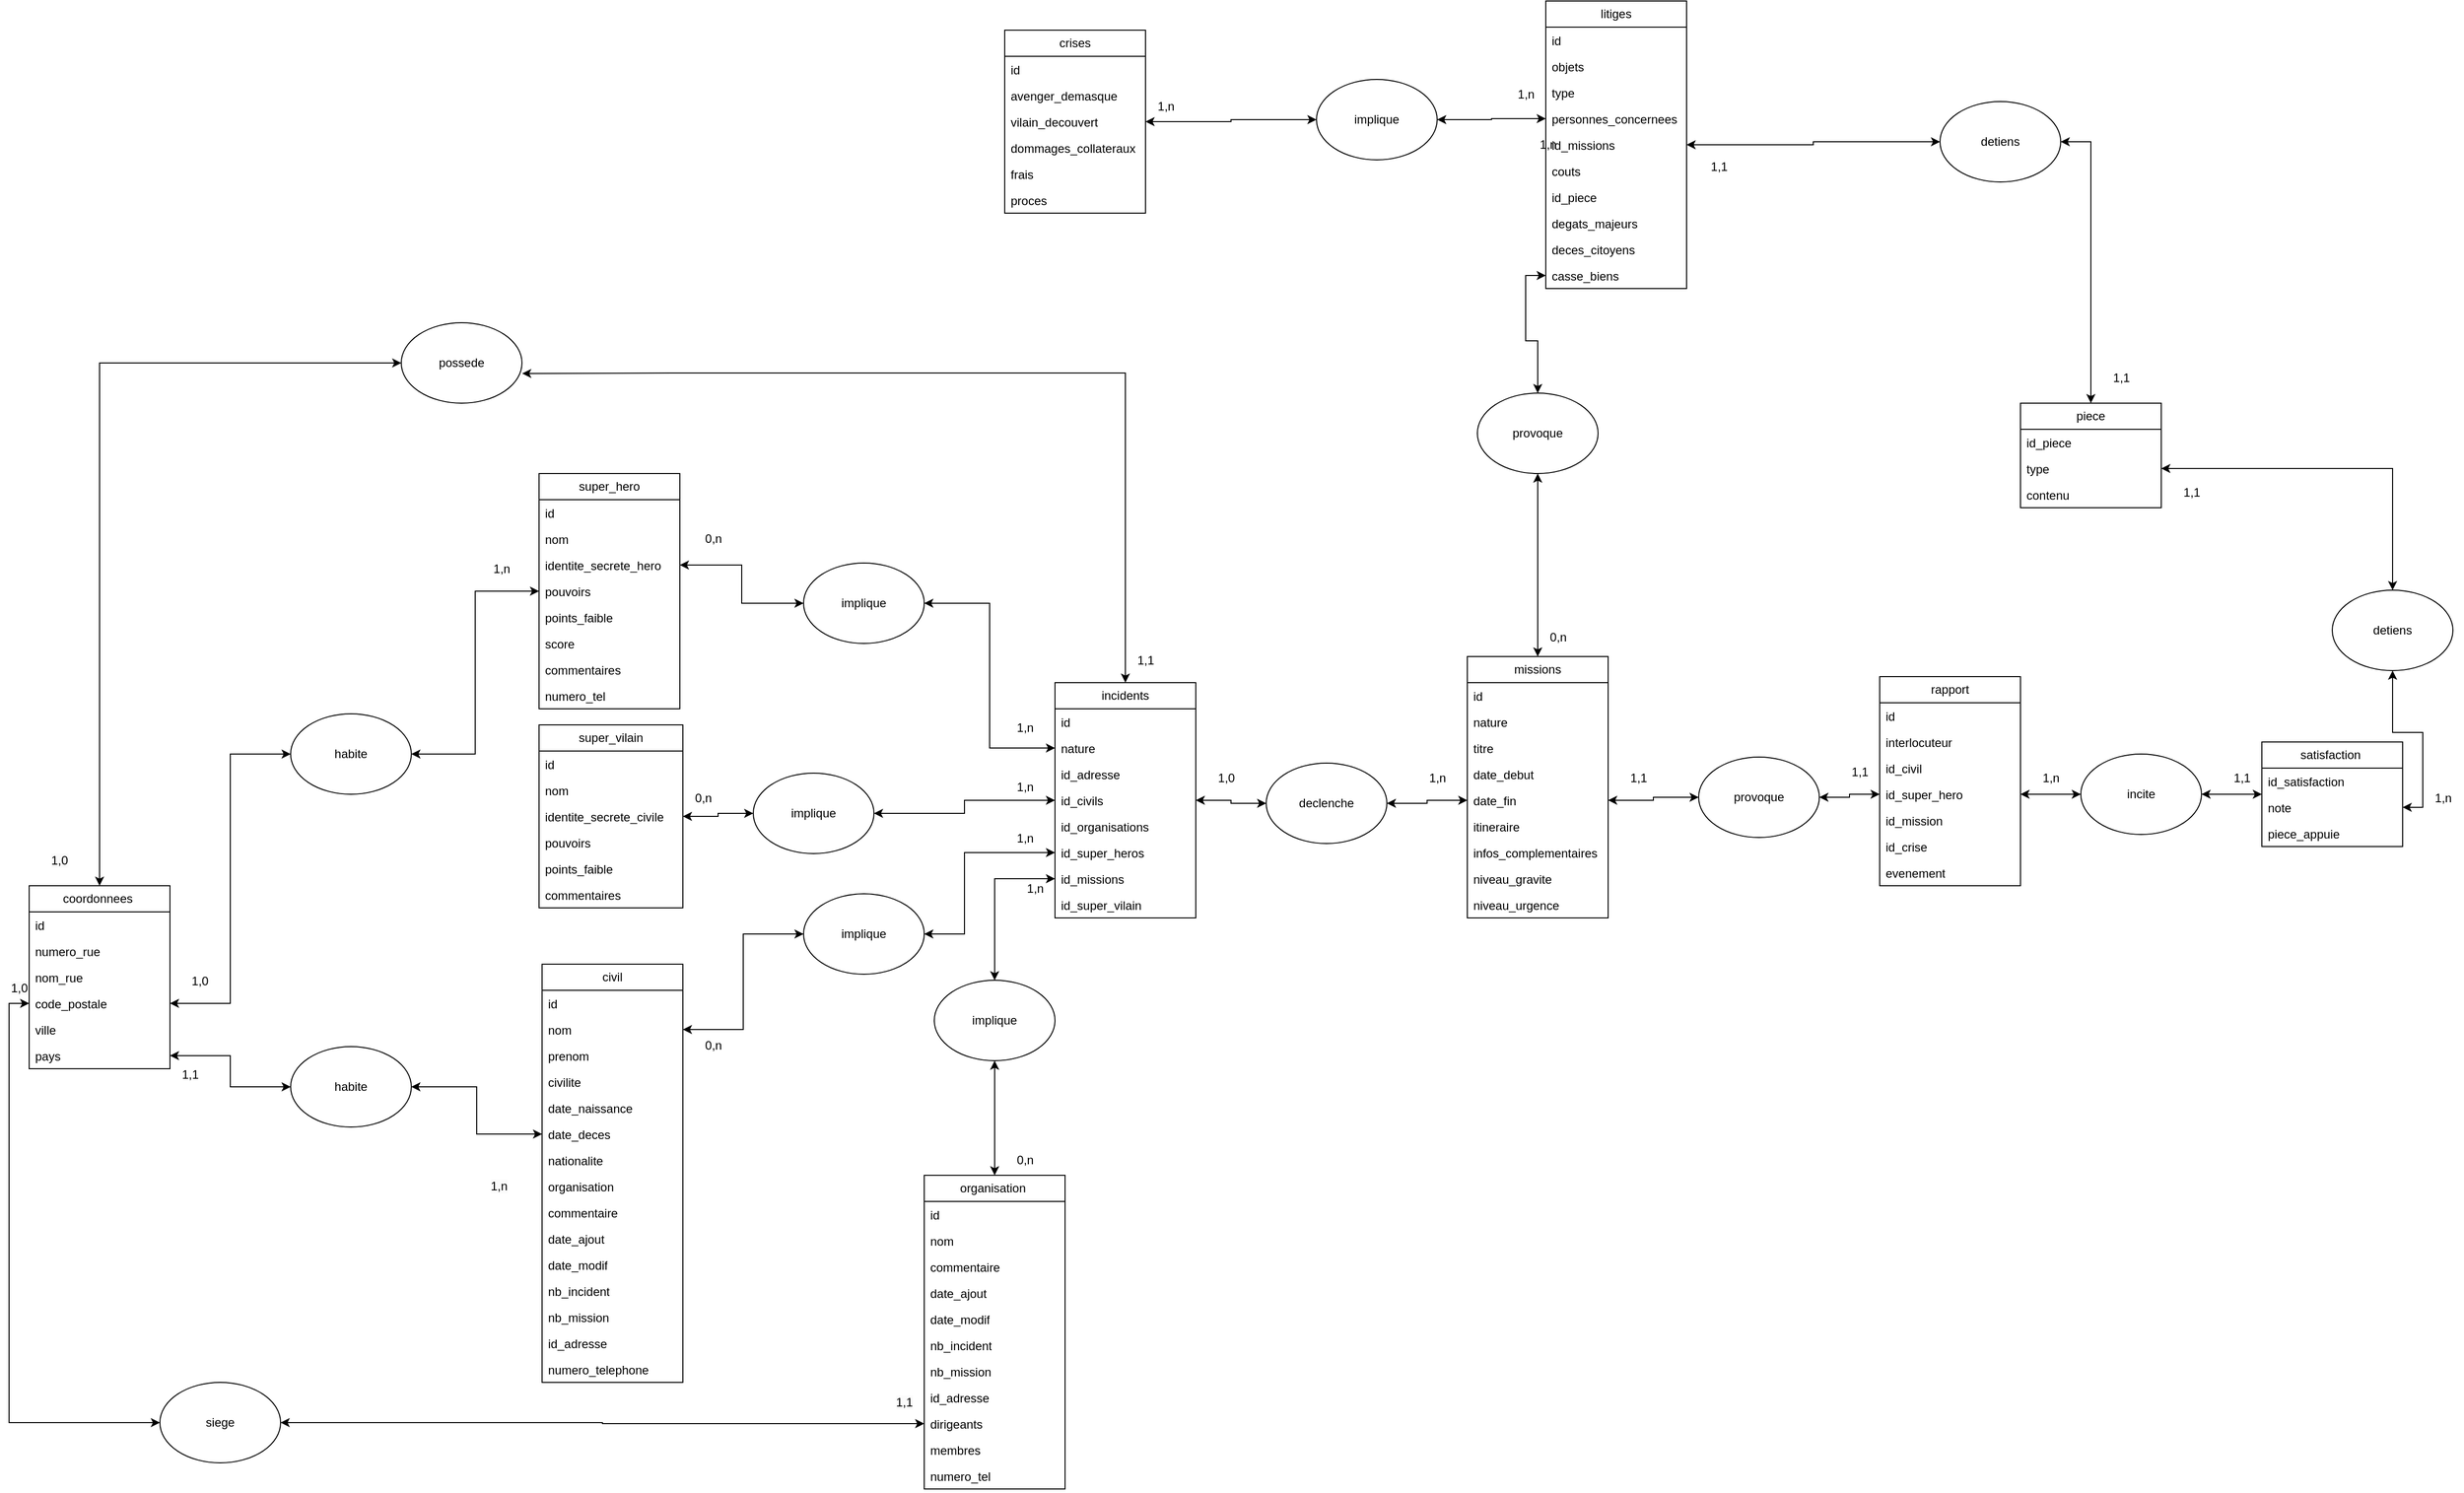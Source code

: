 <mxfile version="23.1.3" type="github">
  <diagram name="Page-1" id="drY-wZDhREdRyINAQodM">
    <mxGraphModel dx="614" dy="1860" grid="1" gridSize="10" guides="1" tooltips="1" connect="1" arrows="1" fold="1" page="1" pageScale="1" pageWidth="827" pageHeight="1169" math="0" shadow="0">
      <root>
        <mxCell id="0" />
        <mxCell id="1" parent="0" />
        <mxCell id="LYYIIcATy2bvd_kHGyTa-5" value="super_hero" style="swimlane;fontStyle=0;childLayout=stackLayout;horizontal=1;startSize=26;fillColor=none;horizontalStack=0;resizeParent=1;resizeParentMax=0;resizeLast=0;collapsible=1;marginBottom=0;whiteSpace=wrap;html=1;" parent="1" vertex="1">
          <mxGeometry x="997" y="-170" width="140" height="234" as="geometry" />
        </mxCell>
        <mxCell id="LYYIIcATy2bvd_kHGyTa-81" value="id" style="text;strokeColor=none;fillColor=none;align=left;verticalAlign=top;spacingLeft=4;spacingRight=4;overflow=hidden;rotatable=0;points=[[0,0.5],[1,0.5]];portConstraint=eastwest;whiteSpace=wrap;html=1;" parent="LYYIIcATy2bvd_kHGyTa-5" vertex="1">
          <mxGeometry y="26" width="140" height="26" as="geometry" />
        </mxCell>
        <mxCell id="LYYIIcATy2bvd_kHGyTa-6" value="nom&lt;span style=&quot;white-space: pre;&quot;&gt;&#x9;&lt;/span&gt;&lt;span style=&quot;white-space: pre;&quot;&gt;&#x9;&lt;/span&gt;" style="text;strokeColor=none;fillColor=none;align=left;verticalAlign=top;spacingLeft=4;spacingRight=4;overflow=hidden;rotatable=0;points=[[0,0.5],[1,0.5]];portConstraint=eastwest;whiteSpace=wrap;html=1;" parent="LYYIIcATy2bvd_kHGyTa-5" vertex="1">
          <mxGeometry y="52" width="140" height="26" as="geometry" />
        </mxCell>
        <mxCell id="LYYIIcATy2bvd_kHGyTa-7" value="identite_secrete_hero" style="text;strokeColor=none;fillColor=none;align=left;verticalAlign=top;spacingLeft=4;spacingRight=4;overflow=hidden;rotatable=0;points=[[0,0.5],[1,0.5]];portConstraint=eastwest;whiteSpace=wrap;html=1;" parent="LYYIIcATy2bvd_kHGyTa-5" vertex="1">
          <mxGeometry y="78" width="140" height="26" as="geometry" />
        </mxCell>
        <mxCell id="LYYIIcATy2bvd_kHGyTa-8" value="pouvoirs" style="text;strokeColor=none;fillColor=none;align=left;verticalAlign=top;spacingLeft=4;spacingRight=4;overflow=hidden;rotatable=0;points=[[0,0.5],[1,0.5]];portConstraint=eastwest;whiteSpace=wrap;html=1;" parent="LYYIIcATy2bvd_kHGyTa-5" vertex="1">
          <mxGeometry y="104" width="140" height="26" as="geometry" />
        </mxCell>
        <mxCell id="LYYIIcATy2bvd_kHGyTa-67" value="points_faible" style="text;strokeColor=none;fillColor=none;align=left;verticalAlign=top;spacingLeft=4;spacingRight=4;overflow=hidden;rotatable=0;points=[[0,0.5],[1,0.5]];portConstraint=eastwest;whiteSpace=wrap;html=1;" parent="LYYIIcATy2bvd_kHGyTa-5" vertex="1">
          <mxGeometry y="130" width="140" height="26" as="geometry" />
        </mxCell>
        <mxCell id="LYYIIcATy2bvd_kHGyTa-66" value="score" style="text;strokeColor=none;fillColor=none;align=left;verticalAlign=top;spacingLeft=4;spacingRight=4;overflow=hidden;rotatable=0;points=[[0,0.5],[1,0.5]];portConstraint=eastwest;whiteSpace=wrap;html=1;" parent="LYYIIcATy2bvd_kHGyTa-5" vertex="1">
          <mxGeometry y="156" width="140" height="26" as="geometry" />
        </mxCell>
        <mxCell id="LYYIIcATy2bvd_kHGyTa-69" value="commentaires" style="text;strokeColor=none;fillColor=none;align=left;verticalAlign=top;spacingLeft=4;spacingRight=4;overflow=hidden;rotatable=0;points=[[0,0.5],[1,0.5]];portConstraint=eastwest;whiteSpace=wrap;html=1;" parent="LYYIIcATy2bvd_kHGyTa-5" vertex="1">
          <mxGeometry y="182" width="140" height="26" as="geometry" />
        </mxCell>
        <mxCell id="u0G0n9bMGDIUMsJXVCb2-39" value="numero_tel" style="text;strokeColor=none;fillColor=none;align=left;verticalAlign=top;spacingLeft=4;spacingRight=4;overflow=hidden;rotatable=0;points=[[0,0.5],[1,0.5]];portConstraint=eastwest;whiteSpace=wrap;html=1;" parent="LYYIIcATy2bvd_kHGyTa-5" vertex="1">
          <mxGeometry y="208" width="140" height="26" as="geometry" />
        </mxCell>
        <mxCell id="LYYIIcATy2bvd_kHGyTa-13" value="civil" style="swimlane;fontStyle=0;childLayout=stackLayout;horizontal=1;startSize=26;fillColor=none;horizontalStack=0;resizeParent=1;resizeParentMax=0;resizeLast=0;collapsible=1;marginBottom=0;whiteSpace=wrap;html=1;" parent="1" vertex="1">
          <mxGeometry x="1000" y="318" width="140" height="416" as="geometry" />
        </mxCell>
        <mxCell id="LYYIIcATy2bvd_kHGyTa-84" value="id" style="text;strokeColor=none;fillColor=none;align=left;verticalAlign=top;spacingLeft=4;spacingRight=4;overflow=hidden;rotatable=0;points=[[0,0.5],[1,0.5]];portConstraint=eastwest;whiteSpace=wrap;html=1;" parent="LYYIIcATy2bvd_kHGyTa-13" vertex="1">
          <mxGeometry y="26" width="140" height="26" as="geometry" />
        </mxCell>
        <mxCell id="LYYIIcATy2bvd_kHGyTa-14" value="nom" style="text;strokeColor=none;fillColor=none;align=left;verticalAlign=top;spacingLeft=4;spacingRight=4;overflow=hidden;rotatable=0;points=[[0,0.5],[1,0.5]];portConstraint=eastwest;whiteSpace=wrap;html=1;" parent="LYYIIcATy2bvd_kHGyTa-13" vertex="1">
          <mxGeometry y="52" width="140" height="26" as="geometry" />
        </mxCell>
        <mxCell id="LYYIIcATy2bvd_kHGyTa-15" value="prenom" style="text;strokeColor=none;fillColor=none;align=left;verticalAlign=top;spacingLeft=4;spacingRight=4;overflow=hidden;rotatable=0;points=[[0,0.5],[1,0.5]];portConstraint=eastwest;whiteSpace=wrap;html=1;" parent="LYYIIcATy2bvd_kHGyTa-13" vertex="1">
          <mxGeometry y="78" width="140" height="26" as="geometry" />
        </mxCell>
        <mxCell id="LYYIIcATy2bvd_kHGyTa-16" value="civilite" style="text;strokeColor=none;fillColor=none;align=left;verticalAlign=top;spacingLeft=4;spacingRight=4;overflow=hidden;rotatable=0;points=[[0,0.5],[1,0.5]];portConstraint=eastwest;whiteSpace=wrap;html=1;" parent="LYYIIcATy2bvd_kHGyTa-13" vertex="1">
          <mxGeometry y="104" width="140" height="26" as="geometry" />
        </mxCell>
        <mxCell id="LYYIIcATy2bvd_kHGyTa-86" value="date_naissance" style="text;strokeColor=none;fillColor=none;align=left;verticalAlign=top;spacingLeft=4;spacingRight=4;overflow=hidden;rotatable=0;points=[[0,0.5],[1,0.5]];portConstraint=eastwest;whiteSpace=wrap;html=1;" parent="LYYIIcATy2bvd_kHGyTa-13" vertex="1">
          <mxGeometry y="130" width="140" height="26" as="geometry" />
        </mxCell>
        <mxCell id="LYYIIcATy2bvd_kHGyTa-87" value="date_deces" style="text;strokeColor=none;fillColor=none;align=left;verticalAlign=top;spacingLeft=4;spacingRight=4;overflow=hidden;rotatable=0;points=[[0,0.5],[1,0.5]];portConstraint=eastwest;whiteSpace=wrap;html=1;" parent="LYYIIcATy2bvd_kHGyTa-13" vertex="1">
          <mxGeometry y="156" width="140" height="26" as="geometry" />
        </mxCell>
        <mxCell id="LYYIIcATy2bvd_kHGyTa-88" value="nationalite" style="text;strokeColor=none;fillColor=none;align=left;verticalAlign=top;spacingLeft=4;spacingRight=4;overflow=hidden;rotatable=0;points=[[0,0.5],[1,0.5]];portConstraint=eastwest;whiteSpace=wrap;html=1;" parent="LYYIIcATy2bvd_kHGyTa-13" vertex="1">
          <mxGeometry y="182" width="140" height="26" as="geometry" />
        </mxCell>
        <mxCell id="LYYIIcATy2bvd_kHGyTa-90" value="organisation" style="text;strokeColor=none;fillColor=none;align=left;verticalAlign=top;spacingLeft=4;spacingRight=4;overflow=hidden;rotatable=0;points=[[0,0.5],[1,0.5]];portConstraint=eastwest;whiteSpace=wrap;html=1;" parent="LYYIIcATy2bvd_kHGyTa-13" vertex="1">
          <mxGeometry y="208" width="140" height="26" as="geometry" />
        </mxCell>
        <mxCell id="LYYIIcATy2bvd_kHGyTa-92" value="commentaire" style="text;strokeColor=none;fillColor=none;align=left;verticalAlign=top;spacingLeft=4;spacingRight=4;overflow=hidden;rotatable=0;points=[[0,0.5],[1,0.5]];portConstraint=eastwest;whiteSpace=wrap;html=1;" parent="LYYIIcATy2bvd_kHGyTa-13" vertex="1">
          <mxGeometry y="234" width="140" height="26" as="geometry" />
        </mxCell>
        <mxCell id="LYYIIcATy2bvd_kHGyTa-91" value="date_ajout" style="text;strokeColor=none;fillColor=none;align=left;verticalAlign=top;spacingLeft=4;spacingRight=4;overflow=hidden;rotatable=0;points=[[0,0.5],[1,0.5]];portConstraint=eastwest;whiteSpace=wrap;html=1;" parent="LYYIIcATy2bvd_kHGyTa-13" vertex="1">
          <mxGeometry y="260" width="140" height="26" as="geometry" />
        </mxCell>
        <mxCell id="LYYIIcATy2bvd_kHGyTa-93" value="date_modif" style="text;strokeColor=none;fillColor=none;align=left;verticalAlign=top;spacingLeft=4;spacingRight=4;overflow=hidden;rotatable=0;points=[[0,0.5],[1,0.5]];portConstraint=eastwest;whiteSpace=wrap;html=1;" parent="LYYIIcATy2bvd_kHGyTa-13" vertex="1">
          <mxGeometry y="286" width="140" height="26" as="geometry" />
        </mxCell>
        <mxCell id="LYYIIcATy2bvd_kHGyTa-97" value="nb_incident" style="text;strokeColor=none;fillColor=none;align=left;verticalAlign=top;spacingLeft=4;spacingRight=4;overflow=hidden;rotatable=0;points=[[0,0.5],[1,0.5]];portConstraint=eastwest;whiteSpace=wrap;html=1;" parent="LYYIIcATy2bvd_kHGyTa-13" vertex="1">
          <mxGeometry y="312" width="140" height="26" as="geometry" />
        </mxCell>
        <mxCell id="LYYIIcATy2bvd_kHGyTa-95" value="nb_mission" style="text;strokeColor=none;fillColor=none;align=left;verticalAlign=top;spacingLeft=4;spacingRight=4;overflow=hidden;rotatable=0;points=[[0,0.5],[1,0.5]];portConstraint=eastwest;whiteSpace=wrap;html=1;" parent="LYYIIcATy2bvd_kHGyTa-13" vertex="1">
          <mxGeometry y="338" width="140" height="26" as="geometry" />
        </mxCell>
        <mxCell id="LYYIIcATy2bvd_kHGyTa-98" value="id_adresse" style="text;strokeColor=none;fillColor=none;align=left;verticalAlign=top;spacingLeft=4;spacingRight=4;overflow=hidden;rotatable=0;points=[[0,0.5],[1,0.5]];portConstraint=eastwest;whiteSpace=wrap;html=1;" parent="LYYIIcATy2bvd_kHGyTa-13" vertex="1">
          <mxGeometry y="364" width="140" height="26" as="geometry" />
        </mxCell>
        <mxCell id="u0G0n9bMGDIUMsJXVCb2-74" value="numero_telephone" style="text;strokeColor=none;fillColor=none;align=left;verticalAlign=top;spacingLeft=4;spacingRight=4;overflow=hidden;rotatable=0;points=[[0,0.5],[1,0.5]];portConstraint=eastwest;whiteSpace=wrap;html=1;" parent="LYYIIcATy2bvd_kHGyTa-13" vertex="1">
          <mxGeometry y="390" width="140" height="26" as="geometry" />
        </mxCell>
        <mxCell id="LYYIIcATy2bvd_kHGyTa-191" style="edgeStyle=orthogonalEdgeStyle;rounded=0;orthogonalLoop=1;jettySize=auto;html=1;exitX=0.5;exitY=0;exitDx=0;exitDy=0;entryX=0;entryY=0.5;entryDx=0;entryDy=0;startArrow=classic;startFill=1;" parent="1" source="u0G0n9bMGDIUMsJXVCb2-26" target="LYYIIcATy2bvd_kHGyTa-33" edge="1">
          <mxGeometry relative="1" as="geometry" />
        </mxCell>
        <mxCell id="LYYIIcATy2bvd_kHGyTa-17" value="missions" style="swimlane;fontStyle=0;childLayout=stackLayout;horizontal=1;startSize=26;fillColor=none;horizontalStack=0;resizeParent=1;resizeParentMax=0;resizeLast=0;collapsible=1;marginBottom=0;whiteSpace=wrap;html=1;" parent="1" vertex="1">
          <mxGeometry x="1920" y="12" width="140" height="260" as="geometry" />
        </mxCell>
        <mxCell id="LYYIIcATy2bvd_kHGyTa-18" value="id" style="text;strokeColor=none;fillColor=none;align=left;verticalAlign=top;spacingLeft=4;spacingRight=4;overflow=hidden;rotatable=0;points=[[0,0.5],[1,0.5]];portConstraint=eastwest;whiteSpace=wrap;html=1;" parent="LYYIIcATy2bvd_kHGyTa-17" vertex="1">
          <mxGeometry y="26" width="140" height="26" as="geometry" />
        </mxCell>
        <mxCell id="LYYIIcATy2bvd_kHGyTa-19" value="nature" style="text;strokeColor=none;fillColor=none;align=left;verticalAlign=top;spacingLeft=4;spacingRight=4;overflow=hidden;rotatable=0;points=[[0,0.5],[1,0.5]];portConstraint=eastwest;whiteSpace=wrap;html=1;" parent="LYYIIcATy2bvd_kHGyTa-17" vertex="1">
          <mxGeometry y="52" width="140" height="26" as="geometry" />
        </mxCell>
        <mxCell id="LYYIIcATy2bvd_kHGyTa-20" value="titre" style="text;strokeColor=none;fillColor=none;align=left;verticalAlign=top;spacingLeft=4;spacingRight=4;overflow=hidden;rotatable=0;points=[[0,0.5],[1,0.5]];portConstraint=eastwest;whiteSpace=wrap;html=1;" parent="LYYIIcATy2bvd_kHGyTa-17" vertex="1">
          <mxGeometry y="78" width="140" height="26" as="geometry" />
        </mxCell>
        <mxCell id="LYYIIcATy2bvd_kHGyTa-123" value="date_debut" style="text;strokeColor=none;fillColor=none;align=left;verticalAlign=top;spacingLeft=4;spacingRight=4;overflow=hidden;rotatable=0;points=[[0,0.5],[1,0.5]];portConstraint=eastwest;whiteSpace=wrap;html=1;" parent="LYYIIcATy2bvd_kHGyTa-17" vertex="1">
          <mxGeometry y="104" width="140" height="26" as="geometry" />
        </mxCell>
        <mxCell id="LYYIIcATy2bvd_kHGyTa-124" value="date_fin" style="text;strokeColor=none;fillColor=none;align=left;verticalAlign=top;spacingLeft=4;spacingRight=4;overflow=hidden;rotatable=0;points=[[0,0.5],[1,0.5]];portConstraint=eastwest;whiteSpace=wrap;html=1;" parent="LYYIIcATy2bvd_kHGyTa-17" vertex="1">
          <mxGeometry y="130" width="140" height="26" as="geometry" />
        </mxCell>
        <mxCell id="LYYIIcATy2bvd_kHGyTa-125" value="itineraire&amp;nbsp;" style="text;strokeColor=none;fillColor=none;align=left;verticalAlign=top;spacingLeft=4;spacingRight=4;overflow=hidden;rotatable=0;points=[[0,0.5],[1,0.5]];portConstraint=eastwest;whiteSpace=wrap;html=1;" parent="LYYIIcATy2bvd_kHGyTa-17" vertex="1">
          <mxGeometry y="156" width="140" height="26" as="geometry" />
        </mxCell>
        <mxCell id="LYYIIcATy2bvd_kHGyTa-128" value="infos_complementaires" style="text;strokeColor=none;fillColor=none;align=left;verticalAlign=top;spacingLeft=4;spacingRight=4;overflow=hidden;rotatable=0;points=[[0,0.5],[1,0.5]];portConstraint=eastwest;whiteSpace=wrap;html=1;" parent="LYYIIcATy2bvd_kHGyTa-17" vertex="1">
          <mxGeometry y="182" width="140" height="26" as="geometry" />
        </mxCell>
        <mxCell id="LYYIIcATy2bvd_kHGyTa-131" value="niveau_gravite" style="text;strokeColor=none;fillColor=none;align=left;verticalAlign=top;spacingLeft=4;spacingRight=4;overflow=hidden;rotatable=0;points=[[0,0.5],[1,0.5]];portConstraint=eastwest;whiteSpace=wrap;html=1;" parent="LYYIIcATy2bvd_kHGyTa-17" vertex="1">
          <mxGeometry y="208" width="140" height="26" as="geometry" />
        </mxCell>
        <mxCell id="LYYIIcATy2bvd_kHGyTa-130" value="niveau_urgence" style="text;strokeColor=none;fillColor=none;align=left;verticalAlign=top;spacingLeft=4;spacingRight=4;overflow=hidden;rotatable=0;points=[[0,0.5],[1,0.5]];portConstraint=eastwest;whiteSpace=wrap;html=1;" parent="LYYIIcATy2bvd_kHGyTa-17" vertex="1">
          <mxGeometry y="234" width="140" height="26" as="geometry" />
        </mxCell>
        <mxCell id="LYYIIcATy2bvd_kHGyTa-21" value="rapport" style="swimlane;fontStyle=0;childLayout=stackLayout;horizontal=1;startSize=26;fillColor=none;horizontalStack=0;resizeParent=1;resizeParentMax=0;resizeLast=0;collapsible=1;marginBottom=0;whiteSpace=wrap;html=1;" parent="1" vertex="1">
          <mxGeometry x="2330" y="32" width="140" height="208" as="geometry" />
        </mxCell>
        <mxCell id="LYYIIcATy2bvd_kHGyTa-22" value="id" style="text;strokeColor=none;fillColor=none;align=left;verticalAlign=top;spacingLeft=4;spacingRight=4;overflow=hidden;rotatable=0;points=[[0,0.5],[1,0.5]];portConstraint=eastwest;whiteSpace=wrap;html=1;" parent="LYYIIcATy2bvd_kHGyTa-21" vertex="1">
          <mxGeometry y="26" width="140" height="26" as="geometry" />
        </mxCell>
        <mxCell id="LYYIIcATy2bvd_kHGyTa-23" value="interlocuteur" style="text;strokeColor=none;fillColor=none;align=left;verticalAlign=top;spacingLeft=4;spacingRight=4;overflow=hidden;rotatable=0;points=[[0,0.5],[1,0.5]];portConstraint=eastwest;whiteSpace=wrap;html=1;" parent="LYYIIcATy2bvd_kHGyTa-21" vertex="1">
          <mxGeometry y="52" width="140" height="26" as="geometry" />
        </mxCell>
        <mxCell id="LYYIIcATy2bvd_kHGyTa-24" value="id_civil" style="text;strokeColor=none;fillColor=none;align=left;verticalAlign=top;spacingLeft=4;spacingRight=4;overflow=hidden;rotatable=0;points=[[0,0.5],[1,0.5]];portConstraint=eastwest;whiteSpace=wrap;html=1;" parent="LYYIIcATy2bvd_kHGyTa-21" vertex="1">
          <mxGeometry y="78" width="140" height="26" as="geometry" />
        </mxCell>
        <mxCell id="LYYIIcATy2bvd_kHGyTa-132" value="id_super_hero" style="text;strokeColor=none;fillColor=none;align=left;verticalAlign=top;spacingLeft=4;spacingRight=4;overflow=hidden;rotatable=0;points=[[0,0.5],[1,0.5]];portConstraint=eastwest;whiteSpace=wrap;html=1;" parent="LYYIIcATy2bvd_kHGyTa-21" vertex="1">
          <mxGeometry y="104" width="140" height="26" as="geometry" />
        </mxCell>
        <mxCell id="LYYIIcATy2bvd_kHGyTa-133" value="id_mission" style="text;strokeColor=none;fillColor=none;align=left;verticalAlign=top;spacingLeft=4;spacingRight=4;overflow=hidden;rotatable=0;points=[[0,0.5],[1,0.5]];portConstraint=eastwest;whiteSpace=wrap;html=1;" parent="LYYIIcATy2bvd_kHGyTa-21" vertex="1">
          <mxGeometry y="130" width="140" height="26" as="geometry" />
        </mxCell>
        <mxCell id="LYYIIcATy2bvd_kHGyTa-142" value="id_crise" style="text;strokeColor=none;fillColor=none;align=left;verticalAlign=top;spacingLeft=4;spacingRight=4;overflow=hidden;rotatable=0;points=[[0,0.5],[1,0.5]];portConstraint=eastwest;whiteSpace=wrap;html=1;" parent="LYYIIcATy2bvd_kHGyTa-21" vertex="1">
          <mxGeometry y="156" width="140" height="26" as="geometry" />
        </mxCell>
        <mxCell id="LYYIIcATy2bvd_kHGyTa-134" value="evenement" style="text;strokeColor=none;fillColor=none;align=left;verticalAlign=top;spacingLeft=4;spacingRight=4;overflow=hidden;rotatable=0;points=[[0,0.5],[1,0.5]];portConstraint=eastwest;whiteSpace=wrap;html=1;" parent="LYYIIcATy2bvd_kHGyTa-21" vertex="1">
          <mxGeometry y="182" width="140" height="26" as="geometry" />
        </mxCell>
        <mxCell id="LYYIIcATy2bvd_kHGyTa-30" value="litiges" style="swimlane;fontStyle=0;childLayout=stackLayout;horizontal=1;startSize=26;fillColor=none;horizontalStack=0;resizeParent=1;resizeParentMax=0;resizeLast=0;collapsible=1;marginBottom=0;whiteSpace=wrap;html=1;" parent="1" vertex="1">
          <mxGeometry x="1998" y="-640" width="140" height="286" as="geometry" />
        </mxCell>
        <mxCell id="LYYIIcATy2bvd_kHGyTa-162" value="id" style="text;strokeColor=none;fillColor=none;align=left;verticalAlign=top;spacingLeft=4;spacingRight=4;overflow=hidden;rotatable=0;points=[[0,0.5],[1,0.5]];portConstraint=eastwest;whiteSpace=wrap;html=1;" parent="LYYIIcATy2bvd_kHGyTa-30" vertex="1">
          <mxGeometry y="26" width="140" height="26" as="geometry" />
        </mxCell>
        <mxCell id="LYYIIcATy2bvd_kHGyTa-31" value="objets" style="text;strokeColor=none;fillColor=none;align=left;verticalAlign=top;spacingLeft=4;spacingRight=4;overflow=hidden;rotatable=0;points=[[0,0.5],[1,0.5]];portConstraint=eastwest;whiteSpace=wrap;html=1;" parent="LYYIIcATy2bvd_kHGyTa-30" vertex="1">
          <mxGeometry y="52" width="140" height="26" as="geometry" />
        </mxCell>
        <mxCell id="LYYIIcATy2bvd_kHGyTa-32" value="type" style="text;strokeColor=none;fillColor=none;align=left;verticalAlign=top;spacingLeft=4;spacingRight=4;overflow=hidden;rotatable=0;points=[[0,0.5],[1,0.5]];portConstraint=eastwest;whiteSpace=wrap;html=1;" parent="LYYIIcATy2bvd_kHGyTa-30" vertex="1">
          <mxGeometry y="78" width="140" height="26" as="geometry" />
        </mxCell>
        <mxCell id="LYYIIcATy2bvd_kHGyTa-169" value="personnes_concernees" style="text;strokeColor=none;fillColor=none;align=left;verticalAlign=top;spacingLeft=4;spacingRight=4;overflow=hidden;rotatable=0;points=[[0,0.5],[1,0.5]];portConstraint=eastwest;whiteSpace=wrap;html=1;" parent="LYYIIcATy2bvd_kHGyTa-30" vertex="1">
          <mxGeometry y="104" width="140" height="26" as="geometry" />
        </mxCell>
        <mxCell id="LYYIIcATy2bvd_kHGyTa-167" value="id_missions" style="text;strokeColor=none;fillColor=none;align=left;verticalAlign=top;spacingLeft=4;spacingRight=4;overflow=hidden;rotatable=0;points=[[0,0.5],[1,0.5]];portConstraint=eastwest;whiteSpace=wrap;html=1;" parent="LYYIIcATy2bvd_kHGyTa-30" vertex="1">
          <mxGeometry y="130" width="140" height="26" as="geometry" />
        </mxCell>
        <mxCell id="LYYIIcATy2bvd_kHGyTa-166" value="couts" style="text;strokeColor=none;fillColor=none;align=left;verticalAlign=top;spacingLeft=4;spacingRight=4;overflow=hidden;rotatable=0;points=[[0,0.5],[1,0.5]];portConstraint=eastwest;whiteSpace=wrap;html=1;" parent="LYYIIcATy2bvd_kHGyTa-30" vertex="1">
          <mxGeometry y="156" width="140" height="26" as="geometry" />
        </mxCell>
        <mxCell id="LYYIIcATy2bvd_kHGyTa-168" value="id_piece" style="text;strokeColor=none;fillColor=none;align=left;verticalAlign=top;spacingLeft=4;spacingRight=4;overflow=hidden;rotatable=0;points=[[0,0.5],[1,0.5]];portConstraint=eastwest;whiteSpace=wrap;html=1;" parent="LYYIIcATy2bvd_kHGyTa-30" vertex="1">
          <mxGeometry y="182" width="140" height="26" as="geometry" />
        </mxCell>
        <mxCell id="LYYIIcATy2bvd_kHGyTa-164" value="degats_majeurs" style="text;strokeColor=none;fillColor=none;align=left;verticalAlign=top;spacingLeft=4;spacingRight=4;overflow=hidden;rotatable=0;points=[[0,0.5],[1,0.5]];portConstraint=eastwest;whiteSpace=wrap;html=1;" parent="LYYIIcATy2bvd_kHGyTa-30" vertex="1">
          <mxGeometry y="208" width="140" height="26" as="geometry" />
        </mxCell>
        <mxCell id="LYYIIcATy2bvd_kHGyTa-163" value="deces_citoyens" style="text;strokeColor=none;fillColor=none;align=left;verticalAlign=top;spacingLeft=4;spacingRight=4;overflow=hidden;rotatable=0;points=[[0,0.5],[1,0.5]];portConstraint=eastwest;whiteSpace=wrap;html=1;" parent="LYYIIcATy2bvd_kHGyTa-30" vertex="1">
          <mxGeometry y="234" width="140" height="26" as="geometry" />
        </mxCell>
        <mxCell id="LYYIIcATy2bvd_kHGyTa-33" value="casse_biens" style="text;strokeColor=none;fillColor=none;align=left;verticalAlign=top;spacingLeft=4;spacingRight=4;overflow=hidden;rotatable=0;points=[[0,0.5],[1,0.5]];portConstraint=eastwest;whiteSpace=wrap;html=1;" parent="LYYIIcATy2bvd_kHGyTa-30" vertex="1">
          <mxGeometry y="260" width="140" height="26" as="geometry" />
        </mxCell>
        <mxCell id="LYYIIcATy2bvd_kHGyTa-42" value="satisfaction&amp;nbsp;" style="swimlane;fontStyle=0;childLayout=stackLayout;horizontal=1;startSize=26;fillColor=none;horizontalStack=0;resizeParent=1;resizeParentMax=0;resizeLast=0;collapsible=1;marginBottom=0;whiteSpace=wrap;html=1;" parent="1" vertex="1">
          <mxGeometry x="2710" y="97" width="140" height="104" as="geometry" />
        </mxCell>
        <mxCell id="LYYIIcATy2bvd_kHGyTa-143" value="id_satisfaction" style="text;strokeColor=none;fillColor=none;align=left;verticalAlign=top;spacingLeft=4;spacingRight=4;overflow=hidden;rotatable=0;points=[[0,0.5],[1,0.5]];portConstraint=eastwest;whiteSpace=wrap;html=1;" parent="LYYIIcATy2bvd_kHGyTa-42" vertex="1">
          <mxGeometry y="26" width="140" height="26" as="geometry" />
        </mxCell>
        <mxCell id="LYYIIcATy2bvd_kHGyTa-144" value="note" style="text;strokeColor=none;fillColor=none;align=left;verticalAlign=top;spacingLeft=4;spacingRight=4;overflow=hidden;rotatable=0;points=[[0,0.5],[1,0.5]];portConstraint=eastwest;whiteSpace=wrap;html=1;" parent="LYYIIcATy2bvd_kHGyTa-42" vertex="1">
          <mxGeometry y="52" width="140" height="26" as="geometry" />
        </mxCell>
        <mxCell id="LYYIIcATy2bvd_kHGyTa-145" value="piece_appuie" style="text;strokeColor=none;fillColor=none;align=left;verticalAlign=top;spacingLeft=4;spacingRight=4;overflow=hidden;rotatable=0;points=[[0,0.5],[1,0.5]];portConstraint=eastwest;whiteSpace=wrap;html=1;" parent="LYYIIcATy2bvd_kHGyTa-42" vertex="1">
          <mxGeometry y="78" width="140" height="26" as="geometry" />
        </mxCell>
        <mxCell id="LYYIIcATy2bvd_kHGyTa-70" value="super_vilain" style="swimlane;fontStyle=0;childLayout=stackLayout;horizontal=1;startSize=26;fillColor=none;horizontalStack=0;resizeParent=1;resizeParentMax=0;resizeLast=0;collapsible=1;marginBottom=0;whiteSpace=wrap;html=1;" parent="1" vertex="1">
          <mxGeometry x="997" y="80" width="143" height="182" as="geometry" />
        </mxCell>
        <mxCell id="LYYIIcATy2bvd_kHGyTa-82" value="id" style="text;strokeColor=none;fillColor=none;align=left;verticalAlign=top;spacingLeft=4;spacingRight=4;overflow=hidden;rotatable=0;points=[[0,0.5],[1,0.5]];portConstraint=eastwest;whiteSpace=wrap;html=1;" parent="LYYIIcATy2bvd_kHGyTa-70" vertex="1">
          <mxGeometry y="26" width="143" height="26" as="geometry" />
        </mxCell>
        <mxCell id="LYYIIcATy2bvd_kHGyTa-71" value="nom&lt;span style=&quot;white-space: pre;&quot;&gt;&#x9;&lt;/span&gt;&lt;span style=&quot;white-space: pre;&quot;&gt;&#x9;&lt;/span&gt;" style="text;strokeColor=none;fillColor=none;align=left;verticalAlign=top;spacingLeft=4;spacingRight=4;overflow=hidden;rotatable=0;points=[[0,0.5],[1,0.5]];portConstraint=eastwest;whiteSpace=wrap;html=1;" parent="LYYIIcATy2bvd_kHGyTa-70" vertex="1">
          <mxGeometry y="52" width="143" height="26" as="geometry" />
        </mxCell>
        <mxCell id="LYYIIcATy2bvd_kHGyTa-72" value="identite_secrete_civile&amp;nbsp;" style="text;strokeColor=none;fillColor=none;align=left;verticalAlign=top;spacingLeft=4;spacingRight=4;overflow=hidden;rotatable=0;points=[[0,0.5],[1,0.5]];portConstraint=eastwest;whiteSpace=wrap;html=1;" parent="LYYIIcATy2bvd_kHGyTa-70" vertex="1">
          <mxGeometry y="78" width="143" height="26" as="geometry" />
        </mxCell>
        <mxCell id="LYYIIcATy2bvd_kHGyTa-73" value="pouvoirs" style="text;strokeColor=none;fillColor=none;align=left;verticalAlign=top;spacingLeft=4;spacingRight=4;overflow=hidden;rotatable=0;points=[[0,0.5],[1,0.5]];portConstraint=eastwest;whiteSpace=wrap;html=1;" parent="LYYIIcATy2bvd_kHGyTa-70" vertex="1">
          <mxGeometry y="104" width="143" height="26" as="geometry" />
        </mxCell>
        <mxCell id="LYYIIcATy2bvd_kHGyTa-74" value="points_faible" style="text;strokeColor=none;fillColor=none;align=left;verticalAlign=top;spacingLeft=4;spacingRight=4;overflow=hidden;rotatable=0;points=[[0,0.5],[1,0.5]];portConstraint=eastwest;whiteSpace=wrap;html=1;" parent="LYYIIcATy2bvd_kHGyTa-70" vertex="1">
          <mxGeometry y="130" width="143" height="26" as="geometry" />
        </mxCell>
        <mxCell id="LYYIIcATy2bvd_kHGyTa-76" value="commentaires" style="text;strokeColor=none;fillColor=none;align=left;verticalAlign=top;spacingLeft=4;spacingRight=4;overflow=hidden;rotatable=0;points=[[0,0.5],[1,0.5]];portConstraint=eastwest;whiteSpace=wrap;html=1;" parent="LYYIIcATy2bvd_kHGyTa-70" vertex="1">
          <mxGeometry y="156" width="143" height="26" as="geometry" />
        </mxCell>
        <mxCell id="LYYIIcATy2bvd_kHGyTa-77" value="coordonnees&amp;nbsp;" style="swimlane;fontStyle=0;childLayout=stackLayout;horizontal=1;startSize=26;fillColor=none;horizontalStack=0;resizeParent=1;resizeParentMax=0;resizeLast=0;collapsible=1;marginBottom=0;whiteSpace=wrap;html=1;" parent="1" vertex="1">
          <mxGeometry x="490" y="240" width="140" height="182" as="geometry" />
        </mxCell>
        <mxCell id="LYYIIcATy2bvd_kHGyTa-102" value="id" style="text;strokeColor=none;fillColor=none;align=left;verticalAlign=top;spacingLeft=4;spacingRight=4;overflow=hidden;rotatable=0;points=[[0,0.5],[1,0.5]];portConstraint=eastwest;whiteSpace=wrap;html=1;" parent="LYYIIcATy2bvd_kHGyTa-77" vertex="1">
          <mxGeometry y="26" width="140" height="26" as="geometry" />
        </mxCell>
        <mxCell id="LYYIIcATy2bvd_kHGyTa-79" value="numero_rue" style="text;strokeColor=none;fillColor=none;align=left;verticalAlign=top;spacingLeft=4;spacingRight=4;overflow=hidden;rotatable=0;points=[[0,0.5],[1,0.5]];portConstraint=eastwest;whiteSpace=wrap;html=1;" parent="LYYIIcATy2bvd_kHGyTa-77" vertex="1">
          <mxGeometry y="52" width="140" height="26" as="geometry" />
        </mxCell>
        <mxCell id="LYYIIcATy2bvd_kHGyTa-80" value="nom_rue" style="text;strokeColor=none;fillColor=none;align=left;verticalAlign=top;spacingLeft=4;spacingRight=4;overflow=hidden;rotatable=0;points=[[0,0.5],[1,0.5]];portConstraint=eastwest;whiteSpace=wrap;html=1;" parent="LYYIIcATy2bvd_kHGyTa-77" vertex="1">
          <mxGeometry y="78" width="140" height="26" as="geometry" />
        </mxCell>
        <mxCell id="LYYIIcATy2bvd_kHGyTa-99" value="code_postale" style="text;strokeColor=none;fillColor=none;align=left;verticalAlign=top;spacingLeft=4;spacingRight=4;overflow=hidden;rotatable=0;points=[[0,0.5],[1,0.5]];portConstraint=eastwest;whiteSpace=wrap;html=1;" parent="LYYIIcATy2bvd_kHGyTa-77" vertex="1">
          <mxGeometry y="104" width="140" height="26" as="geometry" />
        </mxCell>
        <mxCell id="LYYIIcATy2bvd_kHGyTa-104" value="ville" style="text;strokeColor=none;fillColor=none;align=left;verticalAlign=top;spacingLeft=4;spacingRight=4;overflow=hidden;rotatable=0;points=[[0,0.5],[1,0.5]];portConstraint=eastwest;whiteSpace=wrap;html=1;" parent="LYYIIcATy2bvd_kHGyTa-77" vertex="1">
          <mxGeometry y="130" width="140" height="26" as="geometry" />
        </mxCell>
        <mxCell id="LYYIIcATy2bvd_kHGyTa-100" value="pays" style="text;strokeColor=none;fillColor=none;align=left;verticalAlign=top;spacingLeft=4;spacingRight=4;overflow=hidden;rotatable=0;points=[[0,0.5],[1,0.5]];portConstraint=eastwest;whiteSpace=wrap;html=1;" parent="LYYIIcATy2bvd_kHGyTa-77" vertex="1">
          <mxGeometry y="156" width="140" height="26" as="geometry" />
        </mxCell>
        <mxCell id="LYYIIcATy2bvd_kHGyTa-183" style="edgeStyle=orthogonalEdgeStyle;rounded=0;orthogonalLoop=1;jettySize=auto;html=1;exitX=0.5;exitY=0;exitDx=0;exitDy=0;entryX=0;entryY=0.5;entryDx=0;entryDy=0;startArrow=classic;startFill=1;" parent="1" source="u0G0n9bMGDIUMsJXVCb2-22" target="LYYIIcATy2bvd_kHGyTa-177" edge="1">
          <mxGeometry relative="1" as="geometry" />
        </mxCell>
        <mxCell id="LYYIIcATy2bvd_kHGyTa-105" value="organisation&amp;nbsp;" style="swimlane;fontStyle=0;childLayout=stackLayout;horizontal=1;startSize=26;fillColor=none;horizontalStack=0;resizeParent=1;resizeParentMax=0;resizeLast=0;collapsible=1;marginBottom=0;whiteSpace=wrap;html=1;" parent="1" vertex="1">
          <mxGeometry x="1380" y="528" width="140" height="312" as="geometry" />
        </mxCell>
        <mxCell id="LYYIIcATy2bvd_kHGyTa-106" value="id" style="text;strokeColor=none;fillColor=none;align=left;verticalAlign=top;spacingLeft=4;spacingRight=4;overflow=hidden;rotatable=0;points=[[0,0.5],[1,0.5]];portConstraint=eastwest;whiteSpace=wrap;html=1;" parent="LYYIIcATy2bvd_kHGyTa-105" vertex="1">
          <mxGeometry y="26" width="140" height="26" as="geometry" />
        </mxCell>
        <mxCell id="LYYIIcATy2bvd_kHGyTa-107" value="nom" style="text;strokeColor=none;fillColor=none;align=left;verticalAlign=top;spacingLeft=4;spacingRight=4;overflow=hidden;rotatable=0;points=[[0,0.5],[1,0.5]];portConstraint=eastwest;whiteSpace=wrap;html=1;" parent="LYYIIcATy2bvd_kHGyTa-105" vertex="1">
          <mxGeometry y="52" width="140" height="26" as="geometry" />
        </mxCell>
        <mxCell id="LYYIIcATy2bvd_kHGyTa-114" value="commentaire" style="text;strokeColor=none;fillColor=none;align=left;verticalAlign=top;spacingLeft=4;spacingRight=4;overflow=hidden;rotatable=0;points=[[0,0.5],[1,0.5]];portConstraint=eastwest;whiteSpace=wrap;html=1;" parent="LYYIIcATy2bvd_kHGyTa-105" vertex="1">
          <mxGeometry y="78" width="140" height="26" as="geometry" />
        </mxCell>
        <mxCell id="LYYIIcATy2bvd_kHGyTa-115" value="date_ajout" style="text;strokeColor=none;fillColor=none;align=left;verticalAlign=top;spacingLeft=4;spacingRight=4;overflow=hidden;rotatable=0;points=[[0,0.5],[1,0.5]];portConstraint=eastwest;whiteSpace=wrap;html=1;" parent="LYYIIcATy2bvd_kHGyTa-105" vertex="1">
          <mxGeometry y="104" width="140" height="26" as="geometry" />
        </mxCell>
        <mxCell id="LYYIIcATy2bvd_kHGyTa-116" value="date_modif" style="text;strokeColor=none;fillColor=none;align=left;verticalAlign=top;spacingLeft=4;spacingRight=4;overflow=hidden;rotatable=0;points=[[0,0.5],[1,0.5]];portConstraint=eastwest;whiteSpace=wrap;html=1;" parent="LYYIIcATy2bvd_kHGyTa-105" vertex="1">
          <mxGeometry y="130" width="140" height="26" as="geometry" />
        </mxCell>
        <mxCell id="LYYIIcATy2bvd_kHGyTa-117" value="nb_incident" style="text;strokeColor=none;fillColor=none;align=left;verticalAlign=top;spacingLeft=4;spacingRight=4;overflow=hidden;rotatable=0;points=[[0,0.5],[1,0.5]];portConstraint=eastwest;whiteSpace=wrap;html=1;" parent="LYYIIcATy2bvd_kHGyTa-105" vertex="1">
          <mxGeometry y="156" width="140" height="26" as="geometry" />
        </mxCell>
        <mxCell id="LYYIIcATy2bvd_kHGyTa-118" value="nb_mission" style="text;strokeColor=none;fillColor=none;align=left;verticalAlign=top;spacingLeft=4;spacingRight=4;overflow=hidden;rotatable=0;points=[[0,0.5],[1,0.5]];portConstraint=eastwest;whiteSpace=wrap;html=1;" parent="LYYIIcATy2bvd_kHGyTa-105" vertex="1">
          <mxGeometry y="182" width="140" height="26" as="geometry" />
        </mxCell>
        <mxCell id="LYYIIcATy2bvd_kHGyTa-119" value="id_adresse" style="text;strokeColor=none;fillColor=none;align=left;verticalAlign=top;spacingLeft=4;spacingRight=4;overflow=hidden;rotatable=0;points=[[0,0.5],[1,0.5]];portConstraint=eastwest;whiteSpace=wrap;html=1;" parent="LYYIIcATy2bvd_kHGyTa-105" vertex="1">
          <mxGeometry y="208" width="140" height="26" as="geometry" />
        </mxCell>
        <mxCell id="LYYIIcATy2bvd_kHGyTa-121" value="dirigeants" style="text;strokeColor=none;fillColor=none;align=left;verticalAlign=top;spacingLeft=4;spacingRight=4;overflow=hidden;rotatable=0;points=[[0,0.5],[1,0.5]];portConstraint=eastwest;whiteSpace=wrap;html=1;" parent="LYYIIcATy2bvd_kHGyTa-105" vertex="1">
          <mxGeometry y="234" width="140" height="26" as="geometry" />
        </mxCell>
        <mxCell id="LYYIIcATy2bvd_kHGyTa-122" value="membres" style="text;strokeColor=none;fillColor=none;align=left;verticalAlign=top;spacingLeft=4;spacingRight=4;overflow=hidden;rotatable=0;points=[[0,0.5],[1,0.5]];portConstraint=eastwest;whiteSpace=wrap;html=1;" parent="LYYIIcATy2bvd_kHGyTa-105" vertex="1">
          <mxGeometry y="260" width="140" height="26" as="geometry" />
        </mxCell>
        <mxCell id="u0G0n9bMGDIUMsJXVCb2-75" value="numero_tel&lt;br&gt;" style="text;strokeColor=none;fillColor=none;align=left;verticalAlign=top;spacingLeft=4;spacingRight=4;overflow=hidden;rotatable=0;points=[[0,0.5],[1,0.5]];portConstraint=eastwest;whiteSpace=wrap;html=1;" parent="LYYIIcATy2bvd_kHGyTa-105" vertex="1">
          <mxGeometry y="286" width="140" height="26" as="geometry" />
        </mxCell>
        <mxCell id="LYYIIcATy2bvd_kHGyTa-146" value="piece" style="swimlane;fontStyle=0;childLayout=stackLayout;horizontal=1;startSize=26;fillColor=none;horizontalStack=0;resizeParent=1;resizeParentMax=0;resizeLast=0;collapsible=1;marginBottom=0;whiteSpace=wrap;html=1;" parent="1" vertex="1">
          <mxGeometry x="2470" y="-240" width="140" height="104" as="geometry" />
        </mxCell>
        <mxCell id="LYYIIcATy2bvd_kHGyTa-147" value="id_piece" style="text;strokeColor=none;fillColor=none;align=left;verticalAlign=top;spacingLeft=4;spacingRight=4;overflow=hidden;rotatable=0;points=[[0,0.5],[1,0.5]];portConstraint=eastwest;whiteSpace=wrap;html=1;" parent="LYYIIcATy2bvd_kHGyTa-146" vertex="1">
          <mxGeometry y="26" width="140" height="26" as="geometry" />
        </mxCell>
        <mxCell id="LYYIIcATy2bvd_kHGyTa-148" value="type" style="text;strokeColor=none;fillColor=none;align=left;verticalAlign=top;spacingLeft=4;spacingRight=4;overflow=hidden;rotatable=0;points=[[0,0.5],[1,0.5]];portConstraint=eastwest;whiteSpace=wrap;html=1;" parent="LYYIIcATy2bvd_kHGyTa-146" vertex="1">
          <mxGeometry y="52" width="140" height="26" as="geometry" />
        </mxCell>
        <mxCell id="LYYIIcATy2bvd_kHGyTa-149" value="contenu" style="text;strokeColor=none;fillColor=none;align=left;verticalAlign=top;spacingLeft=4;spacingRight=4;overflow=hidden;rotatable=0;points=[[0,0.5],[1,0.5]];portConstraint=eastwest;whiteSpace=wrap;html=1;" parent="LYYIIcATy2bvd_kHGyTa-146" vertex="1">
          <mxGeometry y="78" width="140" height="26" as="geometry" />
        </mxCell>
        <mxCell id="LYYIIcATy2bvd_kHGyTa-152" value="crises" style="swimlane;fontStyle=0;childLayout=stackLayout;horizontal=1;startSize=26;fillColor=none;horizontalStack=0;resizeParent=1;resizeParentMax=0;resizeLast=0;collapsible=1;marginBottom=0;whiteSpace=wrap;html=1;" parent="1" vertex="1">
          <mxGeometry x="1460" y="-611" width="140" height="182" as="geometry" />
        </mxCell>
        <mxCell id="LYYIIcATy2bvd_kHGyTa-153" value="id" style="text;strokeColor=none;fillColor=none;align=left;verticalAlign=top;spacingLeft=4;spacingRight=4;overflow=hidden;rotatable=0;points=[[0,0.5],[1,0.5]];portConstraint=eastwest;whiteSpace=wrap;html=1;" parent="LYYIIcATy2bvd_kHGyTa-152" vertex="1">
          <mxGeometry y="26" width="140" height="26" as="geometry" />
        </mxCell>
        <mxCell id="LYYIIcATy2bvd_kHGyTa-154" value="avenger_demasque" style="text;strokeColor=none;fillColor=none;align=left;verticalAlign=top;spacingLeft=4;spacingRight=4;overflow=hidden;rotatable=0;points=[[0,0.5],[1,0.5]];portConstraint=eastwest;whiteSpace=wrap;html=1;" parent="LYYIIcATy2bvd_kHGyTa-152" vertex="1">
          <mxGeometry y="52" width="140" height="26" as="geometry" />
        </mxCell>
        <mxCell id="LYYIIcATy2bvd_kHGyTa-155" value="vilain_decouvert" style="text;strokeColor=none;fillColor=none;align=left;verticalAlign=top;spacingLeft=4;spacingRight=4;overflow=hidden;rotatable=0;points=[[0,0.5],[1,0.5]];portConstraint=eastwest;whiteSpace=wrap;html=1;" parent="LYYIIcATy2bvd_kHGyTa-152" vertex="1">
          <mxGeometry y="78" width="140" height="26" as="geometry" />
        </mxCell>
        <mxCell id="LYYIIcATy2bvd_kHGyTa-156" value="dommages_collateraux" style="text;strokeColor=none;fillColor=none;align=left;verticalAlign=top;spacingLeft=4;spacingRight=4;overflow=hidden;rotatable=0;points=[[0,0.5],[1,0.5]];portConstraint=eastwest;whiteSpace=wrap;html=1;" parent="LYYIIcATy2bvd_kHGyTa-152" vertex="1">
          <mxGeometry y="104" width="140" height="26" as="geometry" />
        </mxCell>
        <mxCell id="LYYIIcATy2bvd_kHGyTa-157" value="frais" style="text;strokeColor=none;fillColor=none;align=left;verticalAlign=top;spacingLeft=4;spacingRight=4;overflow=hidden;rotatable=0;points=[[0,0.5],[1,0.5]];portConstraint=eastwest;whiteSpace=wrap;html=1;" parent="LYYIIcATy2bvd_kHGyTa-152" vertex="1">
          <mxGeometry y="130" width="140" height="26" as="geometry" />
        </mxCell>
        <mxCell id="LYYIIcATy2bvd_kHGyTa-158" value="proces" style="text;strokeColor=none;fillColor=none;align=left;verticalAlign=top;spacingLeft=4;spacingRight=4;overflow=hidden;rotatable=0;points=[[0,0.5],[1,0.5]];portConstraint=eastwest;whiteSpace=wrap;html=1;" parent="LYYIIcATy2bvd_kHGyTa-152" vertex="1">
          <mxGeometry y="156" width="140" height="26" as="geometry" />
        </mxCell>
        <mxCell id="LYYIIcATy2bvd_kHGyTa-190" style="edgeStyle=orthogonalEdgeStyle;rounded=0;orthogonalLoop=1;jettySize=auto;html=1;exitX=0;exitY=0.5;exitDx=0;exitDy=0;entryX=0.5;entryY=0;entryDx=0;entryDy=0;strokeColor=default;startArrow=classic;startFill=1;" parent="1" source="u0G0n9bMGDIUMsJXVCb2-8" target="LYYIIcATy2bvd_kHGyTa-77" edge="1">
          <mxGeometry relative="1" as="geometry">
            <Array as="points">
              <mxPoint x="560" y="-280" />
            </Array>
          </mxGeometry>
        </mxCell>
        <mxCell id="LYYIIcATy2bvd_kHGyTa-170" value="incidents" style="swimlane;fontStyle=0;childLayout=stackLayout;horizontal=1;startSize=26;fillColor=none;horizontalStack=0;resizeParent=1;resizeParentMax=0;resizeLast=0;collapsible=1;marginBottom=0;whiteSpace=wrap;html=1;" parent="1" vertex="1">
          <mxGeometry x="1510" y="38" width="140" height="234" as="geometry" />
        </mxCell>
        <mxCell id="LYYIIcATy2bvd_kHGyTa-171" value="id" style="text;strokeColor=none;fillColor=none;align=left;verticalAlign=top;spacingLeft=4;spacingRight=4;overflow=hidden;rotatable=0;points=[[0,0.5],[1,0.5]];portConstraint=eastwest;whiteSpace=wrap;html=1;" parent="LYYIIcATy2bvd_kHGyTa-170" vertex="1">
          <mxGeometry y="26" width="140" height="26" as="geometry" />
        </mxCell>
        <mxCell id="LYYIIcATy2bvd_kHGyTa-172" value="nature" style="text;strokeColor=none;fillColor=none;align=left;verticalAlign=top;spacingLeft=4;spacingRight=4;overflow=hidden;rotatable=0;points=[[0,0.5],[1,0.5]];portConstraint=eastwest;whiteSpace=wrap;html=1;" parent="LYYIIcATy2bvd_kHGyTa-170" vertex="1">
          <mxGeometry y="52" width="140" height="26" as="geometry" />
        </mxCell>
        <mxCell id="LYYIIcATy2bvd_kHGyTa-173" value="id_adresse" style="text;strokeColor=none;fillColor=none;align=left;verticalAlign=top;spacingLeft=4;spacingRight=4;overflow=hidden;rotatable=0;points=[[0,0.5],[1,0.5]];portConstraint=eastwest;whiteSpace=wrap;html=1;" parent="LYYIIcATy2bvd_kHGyTa-170" vertex="1">
          <mxGeometry y="78" width="140" height="26" as="geometry" />
        </mxCell>
        <mxCell id="LYYIIcATy2bvd_kHGyTa-174" value="id_civils" style="text;strokeColor=none;fillColor=none;align=left;verticalAlign=top;spacingLeft=4;spacingRight=4;overflow=hidden;rotatable=0;points=[[0,0.5],[1,0.5]];portConstraint=eastwest;whiteSpace=wrap;html=1;" parent="LYYIIcATy2bvd_kHGyTa-170" vertex="1">
          <mxGeometry y="104" width="140" height="26" as="geometry" />
        </mxCell>
        <mxCell id="LYYIIcATy2bvd_kHGyTa-175" value="id_organisations" style="text;strokeColor=none;fillColor=none;align=left;verticalAlign=top;spacingLeft=4;spacingRight=4;overflow=hidden;rotatable=0;points=[[0,0.5],[1,0.5]];portConstraint=eastwest;whiteSpace=wrap;html=1;" parent="LYYIIcATy2bvd_kHGyTa-170" vertex="1">
          <mxGeometry y="130" width="140" height="26" as="geometry" />
        </mxCell>
        <mxCell id="LYYIIcATy2bvd_kHGyTa-176" value="id_super_heros" style="text;strokeColor=none;fillColor=none;align=left;verticalAlign=top;spacingLeft=4;spacingRight=4;overflow=hidden;rotatable=0;points=[[0,0.5],[1,0.5]];portConstraint=eastwest;whiteSpace=wrap;html=1;" parent="LYYIIcATy2bvd_kHGyTa-170" vertex="1">
          <mxGeometry y="156" width="140" height="26" as="geometry" />
        </mxCell>
        <mxCell id="LYYIIcATy2bvd_kHGyTa-177" value="id_missions" style="text;strokeColor=none;fillColor=none;align=left;verticalAlign=top;spacingLeft=4;spacingRight=4;overflow=hidden;rotatable=0;points=[[0,0.5],[1,0.5]];portConstraint=eastwest;whiteSpace=wrap;html=1;" parent="LYYIIcATy2bvd_kHGyTa-170" vertex="1">
          <mxGeometry y="182" width="140" height="26" as="geometry" />
        </mxCell>
        <mxCell id="LYYIIcATy2bvd_kHGyTa-184" value="id_super_vilain" style="text;strokeColor=none;fillColor=none;align=left;verticalAlign=top;spacingLeft=4;spacingRight=4;overflow=hidden;rotatable=0;points=[[0,0.5],[1,0.5]];portConstraint=eastwest;whiteSpace=wrap;html=1;" parent="LYYIIcATy2bvd_kHGyTa-170" vertex="1">
          <mxGeometry y="208" width="140" height="26" as="geometry" />
        </mxCell>
        <mxCell id="LYYIIcATy2bvd_kHGyTa-179" style="edgeStyle=orthogonalEdgeStyle;rounded=0;orthogonalLoop=1;jettySize=auto;html=1;exitX=1;exitY=0.5;exitDx=0;exitDy=0;entryX=0;entryY=0.5;entryDx=0;entryDy=0;startArrow=classic;startFill=1;" parent="1" source="u0G0n9bMGDIUMsJXVCb2-16" target="LYYIIcATy2bvd_kHGyTa-172" edge="1">
          <mxGeometry relative="1" as="geometry" />
        </mxCell>
        <mxCell id="LYYIIcATy2bvd_kHGyTa-180" style="edgeStyle=orthogonalEdgeStyle;rounded=0;orthogonalLoop=1;jettySize=auto;html=1;exitX=1;exitY=0.5;exitDx=0;exitDy=0;entryX=0;entryY=0.5;entryDx=0;entryDy=0;startArrow=classic;startFill=1;" parent="1" source="u0G0n9bMGDIUMsJXVCb2-18" target="LYYIIcATy2bvd_kHGyTa-174" edge="1">
          <mxGeometry relative="1" as="geometry" />
        </mxCell>
        <mxCell id="LYYIIcATy2bvd_kHGyTa-181" style="edgeStyle=orthogonalEdgeStyle;rounded=0;orthogonalLoop=1;jettySize=auto;html=1;exitX=1;exitY=0.5;exitDx=0;exitDy=0;entryX=0;entryY=0.5;entryDx=0;entryDy=0;startArrow=classic;startFill=1;" parent="1" source="u0G0n9bMGDIUMsJXVCb2-20" target="LYYIIcATy2bvd_kHGyTa-176" edge="1">
          <mxGeometry relative="1" as="geometry">
            <Array as="points">
              <mxPoint x="1420" y="288" />
              <mxPoint x="1420" y="207" />
            </Array>
          </mxGeometry>
        </mxCell>
        <mxCell id="LYYIIcATy2bvd_kHGyTa-186" style="edgeStyle=orthogonalEdgeStyle;rounded=0;orthogonalLoop=1;jettySize=auto;html=1;exitX=1;exitY=0.5;exitDx=0;exitDy=0;entryX=0;entryY=0.5;entryDx=0;entryDy=0;startArrow=classic;startFill=1;" parent="1" source="u0G0n9bMGDIUMsJXVCb2-24" target="LYYIIcATy2bvd_kHGyTa-124" edge="1">
          <mxGeometry relative="1" as="geometry" />
        </mxCell>
        <mxCell id="LYYIIcATy2bvd_kHGyTa-187" style="edgeStyle=orthogonalEdgeStyle;rounded=0;orthogonalLoop=1;jettySize=auto;html=1;exitX=0;exitY=0.5;exitDx=0;exitDy=0;entryX=1;entryY=0.5;entryDx=0;entryDy=0;startArrow=classic;startFill=1;" parent="1" source="u0G0n9bMGDIUMsJXVCb2-10" target="LYYIIcATy2bvd_kHGyTa-99" edge="1">
          <mxGeometry relative="1" as="geometry" />
        </mxCell>
        <mxCell id="LYYIIcATy2bvd_kHGyTa-188" style="edgeStyle=orthogonalEdgeStyle;rounded=0;orthogonalLoop=1;jettySize=auto;html=1;exitX=0;exitY=0.5;exitDx=0;exitDy=0;entryX=1;entryY=0.5;entryDx=0;entryDy=0;startArrow=classic;startFill=1;" parent="1" source="u0G0n9bMGDIUMsJXVCb2-12" target="LYYIIcATy2bvd_kHGyTa-100" edge="1">
          <mxGeometry relative="1" as="geometry" />
        </mxCell>
        <mxCell id="LYYIIcATy2bvd_kHGyTa-189" style="edgeStyle=orthogonalEdgeStyle;rounded=0;orthogonalLoop=1;jettySize=auto;html=1;exitX=0;exitY=0.5;exitDx=0;exitDy=0;startArrow=classic;startFill=1;" parent="1" source="u0G0n9bMGDIUMsJXVCb2-14" target="LYYIIcATy2bvd_kHGyTa-99" edge="1">
          <mxGeometry relative="1" as="geometry">
            <mxPoint x="490" y="435" as="targetPoint" />
            <Array as="points">
              <mxPoint x="470" y="774" />
              <mxPoint x="470" y="357" />
            </Array>
          </mxGeometry>
        </mxCell>
        <mxCell id="LYYIIcATy2bvd_kHGyTa-192" style="edgeStyle=orthogonalEdgeStyle;rounded=0;orthogonalLoop=1;jettySize=auto;html=1;exitX=1;exitY=0.5;exitDx=0;exitDy=0;entryX=0;entryY=0.5;entryDx=0;entryDy=0;startArrow=classic;startFill=1;" parent="1" source="u0G0n9bMGDIUMsJXVCb2-28" target="LYYIIcATy2bvd_kHGyTa-169" edge="1">
          <mxGeometry relative="1" as="geometry" />
        </mxCell>
        <mxCell id="LYYIIcATy2bvd_kHGyTa-193" style="edgeStyle=orthogonalEdgeStyle;rounded=0;orthogonalLoop=1;jettySize=auto;html=1;exitX=1;exitY=0.5;exitDx=0;exitDy=0;entryX=0;entryY=0.5;entryDx=0;entryDy=0;startArrow=classic;startFill=1;" parent="1" source="u0G0n9bMGDIUMsJXVCb2-30" target="LYYIIcATy2bvd_kHGyTa-132" edge="1">
          <mxGeometry relative="1" as="geometry" />
        </mxCell>
        <mxCell id="LYYIIcATy2bvd_kHGyTa-194" style="edgeStyle=orthogonalEdgeStyle;rounded=0;orthogonalLoop=1;jettySize=auto;html=1;exitX=1;exitY=0.5;exitDx=0;exitDy=0;entryX=0;entryY=0.5;entryDx=0;entryDy=0;startArrow=classic;startFill=1;" parent="1" source="u0G0n9bMGDIUMsJXVCb2-32" target="LYYIIcATy2bvd_kHGyTa-42" edge="1">
          <mxGeometry relative="1" as="geometry" />
        </mxCell>
        <mxCell id="LYYIIcATy2bvd_kHGyTa-195" style="edgeStyle=orthogonalEdgeStyle;rounded=0;orthogonalLoop=1;jettySize=auto;html=1;exitX=0.5;exitY=0;exitDx=0;exitDy=0;entryX=1;entryY=0.5;entryDx=0;entryDy=0;startArrow=classic;startFill=1;" parent="1" source="u0G0n9bMGDIUMsJXVCb2-34" target="LYYIIcATy2bvd_kHGyTa-148" edge="1">
          <mxGeometry relative="1" as="geometry" />
        </mxCell>
        <mxCell id="LYYIIcATy2bvd_kHGyTa-196" style="edgeStyle=orthogonalEdgeStyle;rounded=0;orthogonalLoop=1;jettySize=auto;html=1;exitX=1;exitY=0.5;exitDx=0;exitDy=0;entryX=0.5;entryY=0;entryDx=0;entryDy=0;startArrow=classic;startFill=1;" parent="1" source="u0G0n9bMGDIUMsJXVCb2-36" target="LYYIIcATy2bvd_kHGyTa-146" edge="1">
          <mxGeometry relative="1" as="geometry" />
        </mxCell>
        <mxCell id="u0G0n9bMGDIUMsJXVCb2-7" value="" style="edgeStyle=orthogonalEdgeStyle;rounded=0;orthogonalLoop=1;jettySize=auto;html=1;exitX=0.5;exitY=0;exitDx=0;exitDy=0;entryX=1.002;entryY=0.631;entryDx=0;entryDy=0;strokeColor=default;startArrow=classic;startFill=1;entryPerimeter=0;" parent="1" source="LYYIIcATy2bvd_kHGyTa-170" target="u0G0n9bMGDIUMsJXVCb2-8" edge="1">
          <mxGeometry relative="1" as="geometry">
            <Array as="points">
              <mxPoint x="1580" y="-270" />
              <mxPoint x="1130" y="-270" />
            </Array>
            <mxPoint x="1580" y="38" as="sourcePoint" />
            <mxPoint x="560" y="240" as="targetPoint" />
          </mxGeometry>
        </mxCell>
        <mxCell id="u0G0n9bMGDIUMsJXVCb2-8" value="possede" style="ellipse;whiteSpace=wrap;html=1;" parent="1" vertex="1">
          <mxGeometry x="860" y="-320" width="120" height="80" as="geometry" />
        </mxCell>
        <mxCell id="u0G0n9bMGDIUMsJXVCb2-9" value="" style="edgeStyle=orthogonalEdgeStyle;rounded=0;orthogonalLoop=1;jettySize=auto;html=1;exitX=0;exitY=0.5;exitDx=0;exitDy=0;entryX=1;entryY=0.5;entryDx=0;entryDy=0;startArrow=classic;startFill=1;" parent="1" source="LYYIIcATy2bvd_kHGyTa-8" target="u0G0n9bMGDIUMsJXVCb2-10" edge="1">
          <mxGeometry relative="1" as="geometry">
            <mxPoint x="997" y="-53" as="sourcePoint" />
            <mxPoint x="630" y="357" as="targetPoint" />
          </mxGeometry>
        </mxCell>
        <mxCell id="u0G0n9bMGDIUMsJXVCb2-10" value="habite" style="ellipse;whiteSpace=wrap;html=1;" parent="1" vertex="1">
          <mxGeometry x="750" y="69" width="120" height="80" as="geometry" />
        </mxCell>
        <mxCell id="u0G0n9bMGDIUMsJXVCb2-11" value="" style="edgeStyle=orthogonalEdgeStyle;rounded=0;orthogonalLoop=1;jettySize=auto;html=1;exitX=0;exitY=0.5;exitDx=0;exitDy=0;entryX=1;entryY=0.5;entryDx=0;entryDy=0;startArrow=classic;startFill=1;" parent="1" source="LYYIIcATy2bvd_kHGyTa-87" target="u0G0n9bMGDIUMsJXVCb2-12" edge="1">
          <mxGeometry relative="1" as="geometry">
            <mxPoint x="1000" y="519" as="sourcePoint" />
            <mxPoint x="630" y="409" as="targetPoint" />
          </mxGeometry>
        </mxCell>
        <mxCell id="u0G0n9bMGDIUMsJXVCb2-12" value="habite" style="ellipse;whiteSpace=wrap;html=1;" parent="1" vertex="1">
          <mxGeometry x="750" y="400" width="120" height="80" as="geometry" />
        </mxCell>
        <mxCell id="u0G0n9bMGDIUMsJXVCb2-73" style="edgeStyle=orthogonalEdgeStyle;rounded=0;orthogonalLoop=1;jettySize=auto;html=1;exitX=1;exitY=0.5;exitDx=0;exitDy=0;entryX=0;entryY=0.5;entryDx=0;entryDy=0;startArrow=classic;startFill=1;" parent="1" source="u0G0n9bMGDIUMsJXVCb2-14" target="LYYIIcATy2bvd_kHGyTa-121" edge="1">
          <mxGeometry relative="1" as="geometry" />
        </mxCell>
        <mxCell id="u0G0n9bMGDIUMsJXVCb2-14" value="siege" style="ellipse;whiteSpace=wrap;html=1;" parent="1" vertex="1">
          <mxGeometry x="620" y="734" width="120" height="80" as="geometry" />
        </mxCell>
        <mxCell id="u0G0n9bMGDIUMsJXVCb2-15" value="" style="edgeStyle=orthogonalEdgeStyle;rounded=0;orthogonalLoop=1;jettySize=auto;html=1;exitX=1;exitY=0.5;exitDx=0;exitDy=0;entryX=0;entryY=0.5;entryDx=0;entryDy=0;startArrow=classic;startFill=1;" parent="1" source="LYYIIcATy2bvd_kHGyTa-7" target="u0G0n9bMGDIUMsJXVCb2-16" edge="1">
          <mxGeometry relative="1" as="geometry">
            <mxPoint x="1137" y="-79" as="sourcePoint" />
            <mxPoint x="1510" y="103" as="targetPoint" />
          </mxGeometry>
        </mxCell>
        <mxCell id="u0G0n9bMGDIUMsJXVCb2-16" value="implique" style="ellipse;whiteSpace=wrap;html=1;" parent="1" vertex="1">
          <mxGeometry x="1260" y="-81" width="120" height="80" as="geometry" />
        </mxCell>
        <mxCell id="u0G0n9bMGDIUMsJXVCb2-17" value="" style="edgeStyle=orthogonalEdgeStyle;rounded=0;orthogonalLoop=1;jettySize=auto;html=1;exitX=1;exitY=0.5;exitDx=0;exitDy=0;entryX=0;entryY=0.5;entryDx=0;entryDy=0;startArrow=classic;startFill=1;" parent="1" source="LYYIIcATy2bvd_kHGyTa-72" target="u0G0n9bMGDIUMsJXVCb2-18" edge="1">
          <mxGeometry relative="1" as="geometry">
            <mxPoint x="1140" y="171" as="sourcePoint" />
            <mxPoint x="1510" y="155" as="targetPoint" />
          </mxGeometry>
        </mxCell>
        <mxCell id="u0G0n9bMGDIUMsJXVCb2-18" value="implique" style="ellipse;whiteSpace=wrap;html=1;" parent="1" vertex="1">
          <mxGeometry x="1210" y="128" width="120" height="80" as="geometry" />
        </mxCell>
        <mxCell id="u0G0n9bMGDIUMsJXVCb2-19" value="" style="edgeStyle=orthogonalEdgeStyle;rounded=0;orthogonalLoop=1;jettySize=auto;html=1;exitX=1;exitY=0.5;exitDx=0;exitDy=0;entryX=0;entryY=0.5;entryDx=0;entryDy=0;startArrow=classic;startFill=1;" parent="1" source="LYYIIcATy2bvd_kHGyTa-14" target="u0G0n9bMGDIUMsJXVCb2-20" edge="1">
          <mxGeometry relative="1" as="geometry">
            <mxPoint x="1140" y="415" as="sourcePoint" />
            <mxPoint x="1510" y="207" as="targetPoint" />
          </mxGeometry>
        </mxCell>
        <mxCell id="u0G0n9bMGDIUMsJXVCb2-20" value="implique" style="ellipse;whiteSpace=wrap;html=1;" parent="1" vertex="1">
          <mxGeometry x="1260" y="248" width="120" height="80" as="geometry" />
        </mxCell>
        <mxCell id="u0G0n9bMGDIUMsJXVCb2-21" value="" style="edgeStyle=orthogonalEdgeStyle;rounded=0;orthogonalLoop=1;jettySize=auto;html=1;exitX=0.5;exitY=0;exitDx=0;exitDy=0;entryX=0.5;entryY=1;entryDx=0;entryDy=0;startArrow=classic;startFill=1;" parent="1" source="LYYIIcATy2bvd_kHGyTa-105" target="u0G0n9bMGDIUMsJXVCb2-22" edge="1">
          <mxGeometry relative="1" as="geometry">
            <mxPoint x="1450" y="540" as="sourcePoint" />
            <mxPoint x="1510" y="233" as="targetPoint" />
          </mxGeometry>
        </mxCell>
        <mxCell id="u0G0n9bMGDIUMsJXVCb2-22" value="implique" style="ellipse;whiteSpace=wrap;html=1;" parent="1" vertex="1">
          <mxGeometry x="1390" y="334" width="120" height="80" as="geometry" />
        </mxCell>
        <mxCell id="u0G0n9bMGDIUMsJXVCb2-23" value="" style="edgeStyle=orthogonalEdgeStyle;rounded=0;orthogonalLoop=1;jettySize=auto;html=1;exitX=1;exitY=0.5;exitDx=0;exitDy=0;entryX=0;entryY=0.5;entryDx=0;entryDy=0;startArrow=classic;startFill=1;" parent="1" source="LYYIIcATy2bvd_kHGyTa-174" target="u0G0n9bMGDIUMsJXVCb2-24" edge="1">
          <mxGeometry relative="1" as="geometry">
            <mxPoint x="1650" y="155" as="sourcePoint" />
            <mxPoint x="1920" y="155" as="targetPoint" />
          </mxGeometry>
        </mxCell>
        <mxCell id="u0G0n9bMGDIUMsJXVCb2-24" value="declenche" style="ellipse;whiteSpace=wrap;html=1;" parent="1" vertex="1">
          <mxGeometry x="1720" y="118" width="120" height="80" as="geometry" />
        </mxCell>
        <mxCell id="u0G0n9bMGDIUMsJXVCb2-25" value="" style="edgeStyle=orthogonalEdgeStyle;rounded=0;orthogonalLoop=1;jettySize=auto;html=1;exitX=0.5;exitY=0;exitDx=0;exitDy=0;entryX=0.5;entryY=1;entryDx=0;entryDy=0;startArrow=classic;startFill=1;" parent="1" source="LYYIIcATy2bvd_kHGyTa-17" target="u0G0n9bMGDIUMsJXVCb2-26" edge="1">
          <mxGeometry relative="1" as="geometry">
            <mxPoint x="1990" y="12" as="sourcePoint" />
            <mxPoint x="2410" y="-367" as="targetPoint" />
          </mxGeometry>
        </mxCell>
        <mxCell id="u0G0n9bMGDIUMsJXVCb2-26" value="provoque" style="ellipse;whiteSpace=wrap;html=1;" parent="1" vertex="1">
          <mxGeometry x="1930" y="-250" width="120" height="80" as="geometry" />
        </mxCell>
        <mxCell id="u0G0n9bMGDIUMsJXVCb2-27" value="" style="edgeStyle=orthogonalEdgeStyle;rounded=0;orthogonalLoop=1;jettySize=auto;html=1;exitX=1;exitY=0.5;exitDx=0;exitDy=0;entryX=0;entryY=0.5;entryDx=0;entryDy=0;startArrow=classic;startFill=1;" parent="1" source="LYYIIcATy2bvd_kHGyTa-155" target="u0G0n9bMGDIUMsJXVCb2-28" edge="1">
          <mxGeometry relative="1" as="geometry">
            <mxPoint x="1980" y="-519" as="sourcePoint" />
            <mxPoint x="2270" y="-523" as="targetPoint" />
          </mxGeometry>
        </mxCell>
        <mxCell id="u0G0n9bMGDIUMsJXVCb2-28" value="implique" style="ellipse;whiteSpace=wrap;html=1;" parent="1" vertex="1">
          <mxGeometry x="1770" y="-562" width="120" height="80" as="geometry" />
        </mxCell>
        <mxCell id="u0G0n9bMGDIUMsJXVCb2-29" value="" style="edgeStyle=orthogonalEdgeStyle;rounded=0;orthogonalLoop=1;jettySize=auto;html=1;exitX=1;exitY=0.5;exitDx=0;exitDy=0;entryX=0;entryY=0.5;entryDx=0;entryDy=0;startArrow=classic;startFill=1;" parent="1" source="LYYIIcATy2bvd_kHGyTa-124" target="u0G0n9bMGDIUMsJXVCb2-30" edge="1">
          <mxGeometry relative="1" as="geometry">
            <mxPoint x="2060" y="155" as="sourcePoint" />
            <mxPoint x="2330" y="149" as="targetPoint" />
          </mxGeometry>
        </mxCell>
        <mxCell id="u0G0n9bMGDIUMsJXVCb2-30" value="provoque" style="ellipse;whiteSpace=wrap;html=1;" parent="1" vertex="1">
          <mxGeometry x="2150" y="112" width="120" height="80" as="geometry" />
        </mxCell>
        <mxCell id="u0G0n9bMGDIUMsJXVCb2-31" value="" style="edgeStyle=orthogonalEdgeStyle;rounded=0;orthogonalLoop=1;jettySize=auto;html=1;exitX=1;exitY=0.5;exitDx=0;exitDy=0;entryX=0;entryY=0.5;entryDx=0;entryDy=0;startArrow=classic;startFill=1;" parent="1" source="LYYIIcATy2bvd_kHGyTa-132" target="u0G0n9bMGDIUMsJXVCb2-32" edge="1">
          <mxGeometry relative="1" as="geometry">
            <mxPoint x="2470" y="149" as="sourcePoint" />
            <mxPoint x="2710" y="149" as="targetPoint" />
          </mxGeometry>
        </mxCell>
        <mxCell id="u0G0n9bMGDIUMsJXVCb2-32" value="incite" style="ellipse;whiteSpace=wrap;html=1;" parent="1" vertex="1">
          <mxGeometry x="2530" y="109" width="120" height="80" as="geometry" />
        </mxCell>
        <mxCell id="u0G0n9bMGDIUMsJXVCb2-33" value="" style="edgeStyle=orthogonalEdgeStyle;rounded=0;orthogonalLoop=1;jettySize=auto;html=1;exitX=1;exitY=0.5;exitDx=0;exitDy=0;entryX=0.5;entryY=1;entryDx=0;entryDy=0;startArrow=classic;startFill=1;" parent="1" source="LYYIIcATy2bvd_kHGyTa-144" target="u0G0n9bMGDIUMsJXVCb2-34" edge="1">
          <mxGeometry relative="1" as="geometry">
            <mxPoint x="2850" y="162" as="sourcePoint" />
            <mxPoint x="2860" y="-148" as="targetPoint" />
          </mxGeometry>
        </mxCell>
        <mxCell id="u0G0n9bMGDIUMsJXVCb2-34" value="detiens" style="ellipse;whiteSpace=wrap;html=1;" parent="1" vertex="1">
          <mxGeometry x="2780" y="-54" width="120" height="80" as="geometry" />
        </mxCell>
        <mxCell id="u0G0n9bMGDIUMsJXVCb2-35" value="" style="edgeStyle=orthogonalEdgeStyle;rounded=0;orthogonalLoop=1;jettySize=auto;html=1;exitX=1;exitY=0.5;exitDx=0;exitDy=0;entryX=0;entryY=0.5;entryDx=0;entryDy=0;startArrow=classic;startFill=1;" parent="1" source="LYYIIcATy2bvd_kHGyTa-167" target="u0G0n9bMGDIUMsJXVCb2-36" edge="1">
          <mxGeometry relative="1" as="geometry">
            <mxPoint x="2410" y="-497" as="sourcePoint" />
            <mxPoint x="2930" y="-200" as="targetPoint" />
          </mxGeometry>
        </mxCell>
        <mxCell id="u0G0n9bMGDIUMsJXVCb2-36" value="detiens" style="ellipse;whiteSpace=wrap;html=1;" parent="1" vertex="1">
          <mxGeometry x="2390" y="-540" width="120" height="80" as="geometry" />
        </mxCell>
        <mxCell id="u0G0n9bMGDIUMsJXVCb2-37" value="1,n" style="text;html=1;align=center;verticalAlign=middle;whiteSpace=wrap;rounded=0;" parent="1" vertex="1">
          <mxGeometry x="930" y="-90" width="60" height="30" as="geometry" />
        </mxCell>
        <mxCell id="u0G0n9bMGDIUMsJXVCb2-38" value="1,0" style="text;html=1;align=center;verticalAlign=middle;whiteSpace=wrap;rounded=0;" parent="1" vertex="1">
          <mxGeometry x="630" y="320" width="60" height="30" as="geometry" />
        </mxCell>
        <mxCell id="u0G0n9bMGDIUMsJXVCb2-40" value="&lt;div style=&quot;text-align: center;&quot;&gt;&lt;span style=&quot;background-color: initial;&quot;&gt;1,1&lt;/span&gt;&lt;/div&gt;" style="text;whiteSpace=wrap;html=1;" parent="1" vertex="1">
          <mxGeometry x="640" y="414" width="50" height="40" as="geometry" />
        </mxCell>
        <mxCell id="u0G0n9bMGDIUMsJXVCb2-41" value="&lt;span style=&quot;color: rgb(0, 0, 0); font-family: Helvetica; font-size: 12px; font-style: normal; font-variant-ligatures: normal; font-variant-caps: normal; font-weight: 400; letter-spacing: normal; orphans: 2; text-align: center; text-indent: 0px; text-transform: none; widows: 2; word-spacing: 0px; -webkit-text-stroke-width: 0px; background-color: rgb(251, 251, 251); text-decoration-thickness: initial; text-decoration-style: initial; text-decoration-color: initial; float: none; display: inline !important;&quot;&gt;1,n&lt;/span&gt;" style="text;whiteSpace=wrap;html=1;" parent="1" vertex="1">
          <mxGeometry x="947" y="525" width="50" height="40" as="geometry" />
        </mxCell>
        <mxCell id="u0G0n9bMGDIUMsJXVCb2-42" value="&lt;span style=&quot;color: rgb(0, 0, 0); font-family: Helvetica; font-size: 12px; font-style: normal; font-variant-ligatures: normal; font-variant-caps: normal; font-weight: 400; letter-spacing: normal; orphans: 2; text-align: center; text-indent: 0px; text-transform: none; widows: 2; word-spacing: 0px; -webkit-text-stroke-width: 0px; background-color: rgb(251, 251, 251); text-decoration-thickness: initial; text-decoration-style: initial; text-decoration-color: initial; float: none; display: inline !important;&quot;&gt;1,0&lt;/span&gt;" style="text;whiteSpace=wrap;html=1;" parent="1" vertex="1">
          <mxGeometry x="470" y="328" width="30" height="32" as="geometry" />
        </mxCell>
        <mxCell id="u0G0n9bMGDIUMsJXVCb2-43" value="&lt;span style=&quot;color: rgb(0, 0, 0); font-family: Helvetica; font-size: 12px; font-style: normal; font-variant-ligatures: normal; font-variant-caps: normal; font-weight: 400; letter-spacing: normal; orphans: 2; text-align: center; text-indent: 0px; text-transform: none; widows: 2; word-spacing: 0px; -webkit-text-stroke-width: 0px; background-color: rgb(251, 251, 251); text-decoration-thickness: initial; text-decoration-style: initial; text-decoration-color: initial; float: none; display: inline !important;&quot;&gt;1,1&lt;/span&gt;" style="text;whiteSpace=wrap;html=1;" parent="1" vertex="1">
          <mxGeometry x="1350" y="740" width="20" height="20" as="geometry" />
        </mxCell>
        <mxCell id="u0G0n9bMGDIUMsJXVCb2-44" value="&lt;span style=&quot;color: rgb(0, 0, 0); font-family: Helvetica; font-size: 12px; font-style: normal; font-variant-ligatures: normal; font-variant-caps: normal; font-weight: 400; letter-spacing: normal; orphans: 2; text-align: center; text-indent: 0px; text-transform: none; widows: 2; word-spacing: 0px; -webkit-text-stroke-width: 0px; background-color: rgb(251, 251, 251); text-decoration-thickness: initial; text-decoration-style: initial; text-decoration-color: initial; float: none; display: inline !important;&quot;&gt;1,0&lt;/span&gt;" style="text;whiteSpace=wrap;html=1;" parent="1" vertex="1">
          <mxGeometry x="510" y="201" width="30" height="30" as="geometry" />
        </mxCell>
        <mxCell id="u0G0n9bMGDIUMsJXVCb2-45" value="&lt;div style=&quot;text-align: center;&quot;&gt;1,1&lt;/div&gt;" style="text;whiteSpace=wrap;html=1;" parent="1" vertex="1">
          <mxGeometry x="1590" y="2" width="30" height="30" as="geometry" />
        </mxCell>
        <mxCell id="u0G0n9bMGDIUMsJXVCb2-46" value="1,n" style="text;html=1;align=center;verticalAlign=middle;resizable=0;points=[];autosize=1;strokeColor=none;fillColor=none;" parent="1" vertex="1">
          <mxGeometry x="1460" y="68" width="40" height="30" as="geometry" />
        </mxCell>
        <mxCell id="u0G0n9bMGDIUMsJXVCb2-47" value="0,n" style="text;html=1;align=center;verticalAlign=middle;resizable=0;points=[];autosize=1;strokeColor=none;fillColor=none;" parent="1" vertex="1">
          <mxGeometry x="1150" y="-120" width="40" height="30" as="geometry" />
        </mxCell>
        <mxCell id="u0G0n9bMGDIUMsJXVCb2-48" value="0,n" style="text;html=1;align=center;verticalAlign=middle;resizable=0;points=[];autosize=1;strokeColor=none;fillColor=none;" parent="1" vertex="1">
          <mxGeometry x="1140" y="138" width="40" height="30" as="geometry" />
        </mxCell>
        <mxCell id="u0G0n9bMGDIUMsJXVCb2-49" value="1,n" style="text;html=1;align=center;verticalAlign=middle;resizable=0;points=[];autosize=1;strokeColor=none;fillColor=none;" parent="1" vertex="1">
          <mxGeometry x="1460" y="127" width="40" height="30" as="geometry" />
        </mxCell>
        <mxCell id="u0G0n9bMGDIUMsJXVCb2-50" value="0,n" style="text;html=1;align=center;verticalAlign=middle;resizable=0;points=[];autosize=1;strokeColor=none;fillColor=none;" parent="1" vertex="1">
          <mxGeometry x="1150" y="384" width="40" height="30" as="geometry" />
        </mxCell>
        <mxCell id="u0G0n9bMGDIUMsJXVCb2-52" value="0,n" style="text;html=1;align=center;verticalAlign=middle;resizable=0;points=[];autosize=1;strokeColor=none;fillColor=none;" parent="1" vertex="1">
          <mxGeometry x="1460" y="498" width="40" height="30" as="geometry" />
        </mxCell>
        <mxCell id="u0G0n9bMGDIUMsJXVCb2-53" value="1,n" style="text;html=1;align=center;verticalAlign=middle;resizable=0;points=[];autosize=1;strokeColor=none;fillColor=none;" parent="1" vertex="1">
          <mxGeometry x="1470" y="228" width="40" height="30" as="geometry" />
        </mxCell>
        <mxCell id="u0G0n9bMGDIUMsJXVCb2-54" value="1,n" style="text;html=1;align=center;verticalAlign=middle;resizable=0;points=[];autosize=1;strokeColor=none;fillColor=none;" parent="1" vertex="1">
          <mxGeometry x="1460" y="178" width="40" height="30" as="geometry" />
        </mxCell>
        <mxCell id="u0G0n9bMGDIUMsJXVCb2-55" value="1,0" style="text;html=1;align=center;verticalAlign=middle;resizable=0;points=[];autosize=1;strokeColor=none;fillColor=none;" parent="1" vertex="1">
          <mxGeometry x="1660" y="118" width="40" height="30" as="geometry" />
        </mxCell>
        <mxCell id="u0G0n9bMGDIUMsJXVCb2-56" value="1,n" style="text;html=1;align=center;verticalAlign=middle;resizable=0;points=[];autosize=1;strokeColor=none;fillColor=none;" parent="1" vertex="1">
          <mxGeometry x="1870" y="118" width="40" height="30" as="geometry" />
        </mxCell>
        <mxCell id="u0G0n9bMGDIUMsJXVCb2-57" value="1,1" style="text;html=1;align=center;verticalAlign=middle;resizable=0;points=[];autosize=1;strokeColor=none;fillColor=none;" parent="1" vertex="1">
          <mxGeometry x="2070" y="118" width="40" height="30" as="geometry" />
        </mxCell>
        <mxCell id="u0G0n9bMGDIUMsJXVCb2-58" value="1,1" style="text;html=1;align=center;verticalAlign=middle;resizable=0;points=[];autosize=1;strokeColor=none;fillColor=none;" parent="1" vertex="1">
          <mxGeometry x="2290" y="112" width="40" height="30" as="geometry" />
        </mxCell>
        <mxCell id="u0G0n9bMGDIUMsJXVCb2-59" value="0,n" style="text;html=1;align=center;verticalAlign=middle;resizable=0;points=[];autosize=1;strokeColor=none;fillColor=none;" parent="1" vertex="1">
          <mxGeometry x="1990" y="-22" width="40" height="30" as="geometry" />
        </mxCell>
        <mxCell id="u0G0n9bMGDIUMsJXVCb2-60" value="1,1" style="text;html=1;align=center;verticalAlign=middle;resizable=0;points=[];autosize=1;strokeColor=none;fillColor=none;" parent="1" vertex="1">
          <mxGeometry x="2150" y="-490" width="40" height="30" as="geometry" />
        </mxCell>
        <mxCell id="u0G0n9bMGDIUMsJXVCb2-62" value="1,n" style="text;html=1;align=center;verticalAlign=middle;resizable=0;points=[];autosize=1;strokeColor=none;fillColor=none;" parent="1" vertex="1">
          <mxGeometry x="1600" y="-550" width="40" height="30" as="geometry" />
        </mxCell>
        <mxCell id="u0G0n9bMGDIUMsJXVCb2-63" value="1,n" style="text;html=1;align=center;verticalAlign=middle;resizable=0;points=[];autosize=1;strokeColor=none;fillColor=none;" parent="1" vertex="1">
          <mxGeometry x="1980" y="-512" width="40" height="30" as="geometry" />
        </mxCell>
        <mxCell id="u0G0n9bMGDIUMsJXVCb2-64" value="1,n" style="text;html=1;align=center;verticalAlign=middle;resizable=0;points=[];autosize=1;strokeColor=none;fillColor=none;" parent="1" vertex="1">
          <mxGeometry x="1958" y="-562" width="40" height="30" as="geometry" />
        </mxCell>
        <mxCell id="u0G0n9bMGDIUMsJXVCb2-66" value="1,1" style="text;html=1;align=center;verticalAlign=middle;resizable=0;points=[];autosize=1;strokeColor=none;fillColor=none;" parent="1" vertex="1">
          <mxGeometry x="2550" y="-280" width="40" height="30" as="geometry" />
        </mxCell>
        <mxCell id="u0G0n9bMGDIUMsJXVCb2-67" value="1,n" style="text;html=1;align=center;verticalAlign=middle;resizable=0;points=[];autosize=1;strokeColor=none;fillColor=none;" parent="1" vertex="1">
          <mxGeometry x="2480" y="118" width="40" height="30" as="geometry" />
        </mxCell>
        <mxCell id="u0G0n9bMGDIUMsJXVCb2-68" value="1,1" style="text;html=1;align=center;verticalAlign=middle;resizable=0;points=[];autosize=1;strokeColor=none;fillColor=none;" parent="1" vertex="1">
          <mxGeometry x="2670" y="118" width="40" height="30" as="geometry" />
        </mxCell>
        <mxCell id="u0G0n9bMGDIUMsJXVCb2-69" value="1,n" style="text;html=1;align=center;verticalAlign=middle;resizable=0;points=[];autosize=1;strokeColor=none;fillColor=none;" parent="1" vertex="1">
          <mxGeometry x="2870" y="138" width="40" height="30" as="geometry" />
        </mxCell>
        <mxCell id="u0G0n9bMGDIUMsJXVCb2-70" value="1,1" style="text;html=1;align=center;verticalAlign=middle;resizable=0;points=[];autosize=1;strokeColor=none;fillColor=none;" parent="1" vertex="1">
          <mxGeometry x="2620" y="-166" width="40" height="30" as="geometry" />
        </mxCell>
      </root>
    </mxGraphModel>
  </diagram>
</mxfile>
